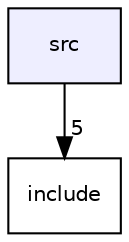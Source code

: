 digraph "src" {
  compound=true
  node [ fontsize="10", fontname="Helvetica"];
  edge [ labelfontsize="10", labelfontname="Helvetica"];
  dir_596b8995754235d01af073429e0d20b1 [shape=box, label="src", style="filled", fillcolor="#eeeeff", pencolor="black", URL="dir_596b8995754235d01af073429e0d20b1.html"];
  dir_bf5286d047b27d429c43b11eb39ce6ba [shape=box label="include" URL="dir_bf5286d047b27d429c43b11eb39ce6ba.html"];
  dir_596b8995754235d01af073429e0d20b1->dir_bf5286d047b27d429c43b11eb39ce6ba [headlabel="5", labeldistance=1.5 headhref="dir_000009_000008.html"];
}
